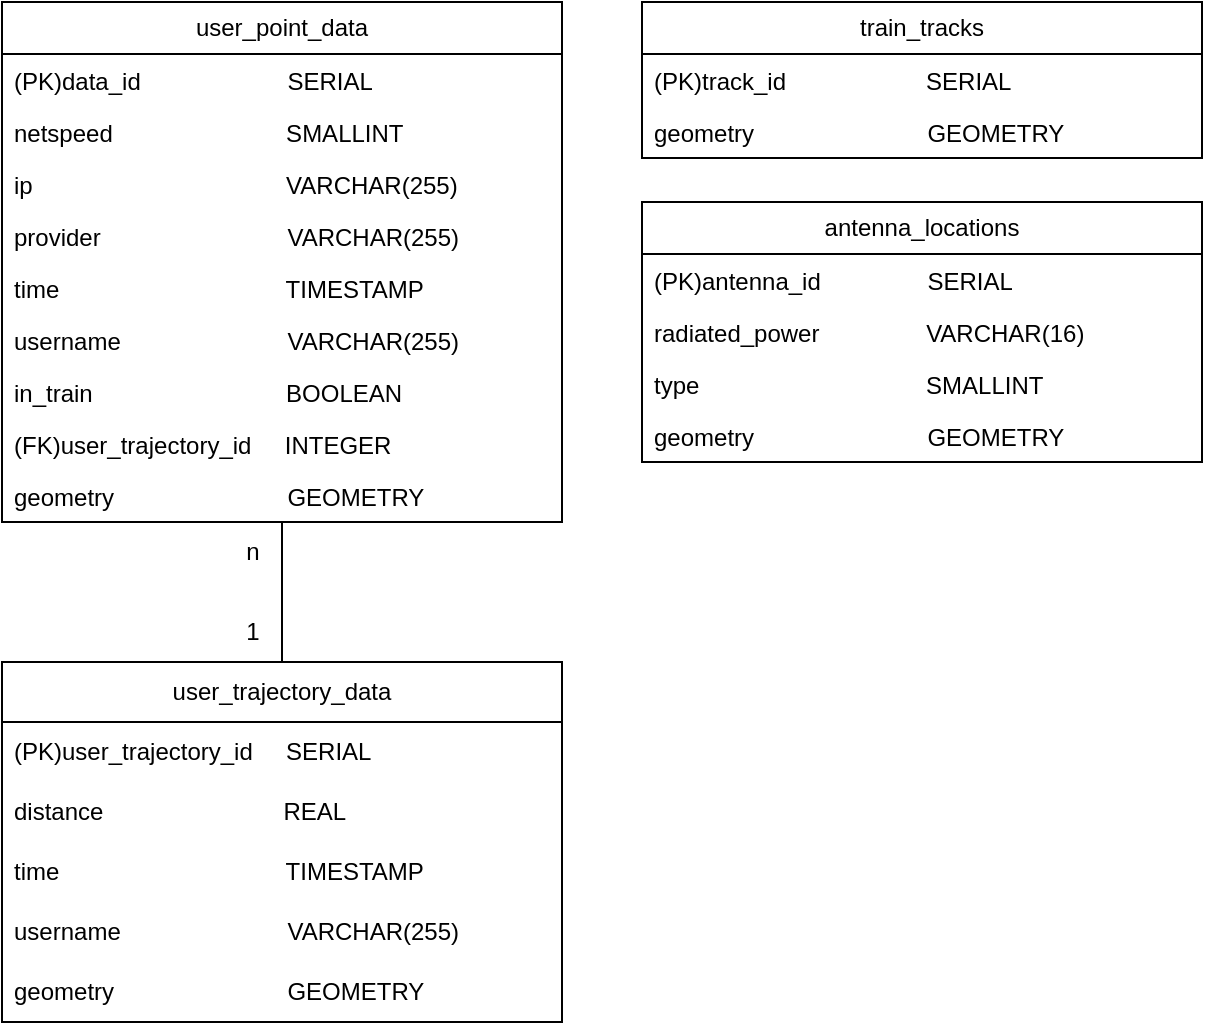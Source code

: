 <mxfile version="22.1.11" type="device">
  <diagram name="Page-1" id="zCWHC759Y4SdwzUhnHew">
    <mxGraphModel dx="1274" dy="1129" grid="1" gridSize="10" guides="1" tooltips="1" connect="1" arrows="1" fold="1" page="1" pageScale="1" pageWidth="850" pageHeight="1100" math="0" shadow="0">
      <root>
        <mxCell id="0" />
        <mxCell id="1" parent="0" />
        <mxCell id="vFpNjaLAlR57axLrJAsz-14" value="antenna_locations" style="swimlane;fontStyle=0;childLayout=stackLayout;horizontal=1;startSize=26;fillColor=none;horizontalStack=0;resizeParent=1;resizeParentMax=0;resizeLast=0;collapsible=1;marginBottom=0;whiteSpace=wrap;html=1;" parent="1" vertex="1">
          <mxGeometry x="360" y="140" width="280" height="130" as="geometry" />
        </mxCell>
        <mxCell id="jnLyRZTdmZkc8WvYbUFP-9" value="(PK)antenna_id&amp;nbsp; &amp;nbsp; &amp;nbsp; &amp;nbsp; &amp;nbsp; &amp;nbsp; &amp;nbsp; &amp;nbsp; SERIAL" style="text;strokeColor=none;fillColor=none;align=left;verticalAlign=top;spacingLeft=4;spacingRight=4;overflow=hidden;rotatable=0;points=[[0,0.5],[1,0.5]];portConstraint=eastwest;whiteSpace=wrap;html=1;" parent="vFpNjaLAlR57axLrJAsz-14" vertex="1">
          <mxGeometry y="26" width="280" height="26" as="geometry" />
        </mxCell>
        <mxCell id="vFpNjaLAlR57axLrJAsz-16" value="radiated_power&amp;nbsp; &amp;nbsp; &amp;nbsp; &amp;nbsp; &amp;nbsp; &amp;nbsp; &amp;nbsp;&amp;nbsp;&amp;nbsp; VARCHAR(16)" style="text;strokeColor=none;fillColor=none;align=left;verticalAlign=top;spacingLeft=4;spacingRight=4;overflow=hidden;rotatable=0;points=[[0,0.5],[1,0.5]];portConstraint=eastwest;whiteSpace=wrap;html=1;" parent="vFpNjaLAlR57axLrJAsz-14" vertex="1">
          <mxGeometry y="52" width="280" height="26" as="geometry" />
        </mxCell>
        <mxCell id="vFpNjaLAlR57axLrJAsz-17" value="type&amp;nbsp; &amp;nbsp; &amp;nbsp; &amp;nbsp; &amp;nbsp; &amp;nbsp; &amp;nbsp; &amp;nbsp; &amp;nbsp; &amp;nbsp; &amp;nbsp; &amp;nbsp; &amp;nbsp; &amp;nbsp; &amp;nbsp; &amp;nbsp; &amp;nbsp; SMALLINT" style="text;strokeColor=none;fillColor=none;align=left;verticalAlign=top;spacingLeft=4;spacingRight=4;overflow=hidden;rotatable=0;points=[[0,0.5],[1,0.5]];portConstraint=eastwest;whiteSpace=wrap;html=1;" parent="vFpNjaLAlR57axLrJAsz-14" vertex="1">
          <mxGeometry y="78" width="280" height="26" as="geometry" />
        </mxCell>
        <mxCell id="zIh2Lb8vfnHs1jgxKtNs-1" value="geometry&amp;nbsp; &amp;nbsp; &amp;nbsp; &amp;nbsp; &amp;nbsp; &amp;nbsp; &amp;nbsp; &amp;nbsp; &amp;nbsp; &amp;nbsp; &amp;nbsp; &amp;nbsp; &amp;nbsp; GEOMETRY" style="text;strokeColor=none;fillColor=none;align=left;verticalAlign=top;spacingLeft=4;spacingRight=4;overflow=hidden;rotatable=0;points=[[0,0.5],[1,0.5]];portConstraint=eastwest;whiteSpace=wrap;html=1;" parent="vFpNjaLAlR57axLrJAsz-14" vertex="1">
          <mxGeometry y="104" width="280" height="26" as="geometry" />
        </mxCell>
        <mxCell id="vFpNjaLAlR57axLrJAsz-26" value="train_tracks" style="swimlane;fontStyle=0;childLayout=stackLayout;horizontal=1;startSize=26;fillColor=none;horizontalStack=0;resizeParent=1;resizeParentMax=0;resizeLast=0;collapsible=1;marginBottom=0;whiteSpace=wrap;html=1;" parent="1" vertex="1">
          <mxGeometry x="360" y="40" width="280" height="78" as="geometry" />
        </mxCell>
        <mxCell id="vFpNjaLAlR57axLrJAsz-27" value="(PK)track_id&amp;nbsp; &amp;nbsp; &amp;nbsp;&amp;nbsp;&amp;nbsp;&amp;nbsp;&amp;nbsp;&amp;nbsp;&amp;nbsp;&amp;nbsp;&amp;nbsp;&amp;nbsp;&amp;nbsp;&amp;nbsp;&amp;nbsp;&amp;nbsp;&amp;nbsp;&amp;nbsp; SERIAL" style="text;strokeColor=none;fillColor=none;align=left;verticalAlign=top;spacingLeft=4;spacingRight=4;overflow=hidden;rotatable=0;points=[[0,0.5],[1,0.5]];portConstraint=eastwest;whiteSpace=wrap;html=1;" parent="vFpNjaLAlR57axLrJAsz-26" vertex="1">
          <mxGeometry y="26" width="280" height="26" as="geometry" />
        </mxCell>
        <mxCell id="jnLyRZTdmZkc8WvYbUFP-10" value="geometry&amp;nbsp; &amp;nbsp; &amp;nbsp; &amp;nbsp; &amp;nbsp; &amp;nbsp; &amp;nbsp; &amp;nbsp; &amp;nbsp; &amp;nbsp; &amp;nbsp; &amp;nbsp; &amp;nbsp; GEOMETRY" style="text;strokeColor=none;fillColor=none;align=left;verticalAlign=top;spacingLeft=4;spacingRight=4;overflow=hidden;rotatable=0;points=[[0,0.5],[1,0.5]];portConstraint=eastwest;whiteSpace=wrap;html=1;" parent="vFpNjaLAlR57axLrJAsz-26" vertex="1">
          <mxGeometry y="52" width="280" height="26" as="geometry" />
        </mxCell>
        <mxCell id="nANA73NJmoprFmoWspLX-11" style="edgeStyle=orthogonalEdgeStyle;rounded=0;orthogonalLoop=1;jettySize=auto;html=1;endArrow=none;endFill=0;" parent="1" edge="1">
          <mxGeometry relative="1" as="geometry">
            <Array as="points">
              <mxPoint x="180" y="350" />
              <mxPoint x="180" y="350" />
            </Array>
            <mxPoint x="180" y="300" as="sourcePoint" />
            <mxPoint x="180" y="370" as="targetPoint" />
          </mxGeometry>
        </mxCell>
        <mxCell id="vFpNjaLAlR57axLrJAsz-30" value="user_point_data" style="swimlane;fontStyle=0;childLayout=stackLayout;horizontal=1;startSize=26;fillColor=none;horizontalStack=0;resizeParent=1;resizeParentMax=0;resizeLast=0;collapsible=1;marginBottom=0;whiteSpace=wrap;html=1;" parent="1" vertex="1">
          <mxGeometry x="40" y="40" width="280" height="260" as="geometry" />
        </mxCell>
        <mxCell id="jnLyRZTdmZkc8WvYbUFP-11" value="(PK)data_id&amp;nbsp; &amp;nbsp; &amp;nbsp; &amp;nbsp; &amp;nbsp; &amp;nbsp; &amp;nbsp; &amp;nbsp; &amp;nbsp; &amp;nbsp;&amp;nbsp;&amp;nbsp; SERIAL" style="text;strokeColor=none;fillColor=none;align=left;verticalAlign=top;spacingLeft=4;spacingRight=4;overflow=hidden;rotatable=0;points=[[0,0.5],[1,0.5]];portConstraint=eastwest;whiteSpace=wrap;html=1;" parent="vFpNjaLAlR57axLrJAsz-30" vertex="1">
          <mxGeometry y="26" width="280" height="26" as="geometry" />
        </mxCell>
        <mxCell id="vFpNjaLAlR57axLrJAsz-31" value="netspeed&amp;nbsp; &amp;nbsp; &amp;nbsp; &amp;nbsp; &amp;nbsp; &amp;nbsp; &amp;nbsp; &amp;nbsp; &amp;nbsp; &amp;nbsp; &amp;nbsp; &amp;nbsp;&amp;nbsp;&amp;nbsp; SMALLINT" style="text;strokeColor=none;fillColor=none;align=left;verticalAlign=top;spacingLeft=4;spacingRight=4;overflow=hidden;rotatable=0;points=[[0,0.5],[1,0.5]];portConstraint=eastwest;whiteSpace=wrap;html=1;" parent="vFpNjaLAlR57axLrJAsz-30" vertex="1">
          <mxGeometry y="52" width="280" height="26" as="geometry" />
        </mxCell>
        <mxCell id="zIh2Lb8vfnHs1jgxKtNs-3" value="ip&amp;nbsp; &amp;nbsp; &amp;nbsp; &amp;nbsp; &amp;nbsp; &amp;nbsp; &amp;nbsp; &amp;nbsp; &amp;nbsp; &amp;nbsp; &amp;nbsp; &amp;nbsp; &amp;nbsp; &amp;nbsp; &amp;nbsp; &amp;nbsp; &amp;nbsp; &amp;nbsp; &amp;nbsp; VARCHAR(255)" style="text;strokeColor=none;fillColor=none;align=left;verticalAlign=top;spacingLeft=4;spacingRight=4;overflow=hidden;rotatable=0;points=[[0,0.5],[1,0.5]];portConstraint=eastwest;whiteSpace=wrap;html=1;" parent="vFpNjaLAlR57axLrJAsz-30" vertex="1">
          <mxGeometry y="78" width="280" height="26" as="geometry" />
        </mxCell>
        <mxCell id="vFpNjaLAlR57axLrJAsz-33" value="provider&amp;nbsp; &amp;nbsp; &amp;nbsp; &amp;nbsp; &amp;nbsp; &amp;nbsp; &amp;nbsp; &amp;nbsp; &amp;nbsp; &amp;nbsp; &amp;nbsp; &amp;nbsp; &amp;nbsp; &amp;nbsp; VARCHAR(255)" style="text;strokeColor=none;fillColor=none;align=left;verticalAlign=top;spacingLeft=4;spacingRight=4;overflow=hidden;rotatable=0;points=[[0,0.5],[1,0.5]];portConstraint=eastwest;whiteSpace=wrap;html=1;" parent="vFpNjaLAlR57axLrJAsz-30" vertex="1">
          <mxGeometry y="104" width="280" height="26" as="geometry" />
        </mxCell>
        <mxCell id="nANA73NJmoprFmoWspLX-13" value="time&amp;nbsp; &amp;nbsp; &amp;nbsp; &amp;nbsp; &amp;nbsp; &amp;nbsp; &amp;nbsp; &amp;nbsp; &amp;nbsp; &amp;nbsp; &amp;nbsp; &amp;nbsp; &amp;nbsp; &amp;nbsp; &amp;nbsp; &amp;nbsp; &amp;nbsp; TIMESTAMP" style="text;strokeColor=none;fillColor=none;align=left;verticalAlign=top;spacingLeft=4;spacingRight=4;overflow=hidden;rotatable=0;points=[[0,0.5],[1,0.5]];portConstraint=eastwest;whiteSpace=wrap;html=1;" parent="vFpNjaLAlR57axLrJAsz-30" vertex="1">
          <mxGeometry y="130" width="280" height="26" as="geometry" />
        </mxCell>
        <mxCell id="zIh2Lb8vfnHs1jgxKtNs-5" value="username&amp;nbsp; &amp;nbsp; &amp;nbsp; &amp;nbsp; &amp;nbsp; &amp;nbsp; &amp;nbsp; &amp;nbsp; &amp;nbsp; &amp;nbsp; &amp;nbsp; &amp;nbsp;&amp;nbsp; VARCHAR(255)&amp;nbsp;" style="text;strokeColor=none;fillColor=none;align=left;verticalAlign=top;spacingLeft=4;spacingRight=4;overflow=hidden;rotatable=0;points=[[0,0.5],[1,0.5]];portConstraint=eastwest;whiteSpace=wrap;html=1;" parent="vFpNjaLAlR57axLrJAsz-30" vertex="1">
          <mxGeometry y="156" width="280" height="26" as="geometry" />
        </mxCell>
        <mxCell id="zIh2Lb8vfnHs1jgxKtNs-4" value="in_train&amp;nbsp; &amp;nbsp; &amp;nbsp; &amp;nbsp; &amp;nbsp; &amp;nbsp; &amp;nbsp; &amp;nbsp; &amp;nbsp; &amp;nbsp; &amp;nbsp; &amp;nbsp; &amp;nbsp; &amp;nbsp;&amp;nbsp; BOOLEAN" style="text;strokeColor=none;fillColor=none;align=left;verticalAlign=top;spacingLeft=4;spacingRight=4;overflow=hidden;rotatable=0;points=[[0,0.5],[1,0.5]];portConstraint=eastwest;whiteSpace=wrap;html=1;" parent="vFpNjaLAlR57axLrJAsz-30" vertex="1">
          <mxGeometry y="182" width="280" height="26" as="geometry" />
        </mxCell>
        <mxCell id="5vU2waXRdWaTLx6UUcuV-9" value="(FK)user_trajectory_id&amp;nbsp; &amp;nbsp;&amp;nbsp; INTEGER" style="text;strokeColor=none;fillColor=none;align=left;verticalAlign=top;spacingLeft=4;spacingRight=4;overflow=hidden;rotatable=0;points=[[0,0.5],[1,0.5]];portConstraint=eastwest;whiteSpace=wrap;html=1;" parent="vFpNjaLAlR57axLrJAsz-30" vertex="1">
          <mxGeometry y="208" width="280" height="26" as="geometry" />
        </mxCell>
        <mxCell id="zIh2Lb8vfnHs1jgxKtNs-6" value="geometry&amp;nbsp; &amp;nbsp; &amp;nbsp; &amp;nbsp; &amp;nbsp; &amp;nbsp; &amp;nbsp; &amp;nbsp; &amp;nbsp; &amp;nbsp; &amp;nbsp; &amp;nbsp; &amp;nbsp; GEOMETRY" style="text;strokeColor=none;fillColor=none;align=left;verticalAlign=top;spacingLeft=4;spacingRight=4;overflow=hidden;rotatable=0;points=[[0,0.5],[1,0.5]];portConstraint=eastwest;whiteSpace=wrap;html=1;" parent="vFpNjaLAlR57axLrJAsz-30" vertex="1">
          <mxGeometry y="234" width="280" height="26" as="geometry" />
        </mxCell>
        <mxCell id="5vU2waXRdWaTLx6UUcuV-6" value="n" style="text;html=1;align=center;verticalAlign=middle;resizable=0;points=[];autosize=1;strokeColor=none;fillColor=none;rotation=0;" parent="1" vertex="1">
          <mxGeometry x="150" y="300" width="30" height="30" as="geometry" />
        </mxCell>
        <mxCell id="5vU2waXRdWaTLx6UUcuV-7" value="1" style="text;html=1;align=center;verticalAlign=middle;resizable=0;points=[];autosize=1;strokeColor=none;fillColor=none;" parent="1" vertex="1">
          <mxGeometry x="150" y="340" width="30" height="30" as="geometry" />
        </mxCell>
        <mxCell id="nANA73NJmoprFmoWspLX-1" value="user_trajectory_data" style="swimlane;fontStyle=0;childLayout=stackLayout;horizontal=1;startSize=30;horizontalStack=0;resizeParent=1;resizeParentMax=0;resizeLast=0;collapsible=1;marginBottom=0;whiteSpace=wrap;html=1;fillColor=none;" parent="1" vertex="1">
          <mxGeometry x="40" y="370" width="280" height="180" as="geometry" />
        </mxCell>
        <mxCell id="nANA73NJmoprFmoWspLX-3" value="(PK)user_trajectory_id&amp;nbsp; &amp;nbsp;&amp;nbsp; SERIAL" style="text;strokeColor=none;fillColor=none;align=left;verticalAlign=middle;spacingLeft=4;spacingRight=4;overflow=hidden;points=[[0,0.5],[1,0.5]];portConstraint=eastwest;rotatable=0;whiteSpace=wrap;html=1;" parent="nANA73NJmoprFmoWspLX-1" vertex="1">
          <mxGeometry y="30" width="280" height="30" as="geometry" />
        </mxCell>
        <mxCell id="nANA73NJmoprFmoWspLX-4" value="distance&amp;nbsp; &amp;nbsp; &amp;nbsp; &amp;nbsp; &amp;nbsp; &amp;nbsp; &amp;nbsp; &amp;nbsp; &amp;nbsp; &amp;nbsp; &amp;nbsp; &amp;nbsp;&amp;nbsp; &amp;nbsp; REAL" style="text;strokeColor=none;fillColor=none;align=left;verticalAlign=middle;spacingLeft=4;spacingRight=4;overflow=hidden;points=[[0,0.5],[1,0.5]];portConstraint=eastwest;rotatable=0;whiteSpace=wrap;html=1;" parent="nANA73NJmoprFmoWspLX-1" vertex="1">
          <mxGeometry y="60" width="280" height="30" as="geometry" />
        </mxCell>
        <mxCell id="nANA73NJmoprFmoWspLX-12" value="time&amp;nbsp; &amp;nbsp; &amp;nbsp; &amp;nbsp; &amp;nbsp; &amp;nbsp; &amp;nbsp; &amp;nbsp; &amp;nbsp; &amp;nbsp; &amp;nbsp; &amp;nbsp; &amp;nbsp; &amp;nbsp; &amp;nbsp; &amp;nbsp; &amp;nbsp; TIMESTAMP" style="text;strokeColor=none;fillColor=none;align=left;verticalAlign=middle;spacingLeft=4;spacingRight=4;overflow=hidden;points=[[0,0.5],[1,0.5]];portConstraint=eastwest;rotatable=0;whiteSpace=wrap;html=1;" parent="nANA73NJmoprFmoWspLX-1" vertex="1">
          <mxGeometry y="90" width="280" height="30" as="geometry" />
        </mxCell>
        <mxCell id="nANA73NJmoprFmoWspLX-9" value="username&amp;nbsp; &amp;nbsp; &amp;nbsp; &amp;nbsp; &amp;nbsp; &amp;nbsp; &amp;nbsp; &amp;nbsp; &amp;nbsp; &amp;nbsp; &amp;nbsp; &amp;nbsp;&amp;nbsp; VARCHAR(255)" style="text;strokeColor=none;fillColor=none;align=left;verticalAlign=middle;spacingLeft=4;spacingRight=4;overflow=hidden;points=[[0,0.5],[1,0.5]];portConstraint=eastwest;rotatable=0;whiteSpace=wrap;html=1;" parent="nANA73NJmoprFmoWspLX-1" vertex="1">
          <mxGeometry y="120" width="280" height="30" as="geometry" />
        </mxCell>
        <mxCell id="nANA73NJmoprFmoWspLX-20" value="geometry&amp;nbsp; &amp;nbsp; &amp;nbsp; &amp;nbsp; &amp;nbsp; &amp;nbsp; &amp;nbsp; &amp;nbsp; &amp;nbsp; &amp;nbsp; &amp;nbsp; &amp;nbsp;&amp;nbsp;&amp;nbsp; GEOMETRY" style="text;strokeColor=none;fillColor=none;align=left;verticalAlign=middle;spacingLeft=4;spacingRight=4;overflow=hidden;points=[[0,0.5],[1,0.5]];portConstraint=eastwest;rotatable=0;whiteSpace=wrap;html=1;" parent="nANA73NJmoprFmoWspLX-1" vertex="1">
          <mxGeometry y="150" width="280" height="30" as="geometry" />
        </mxCell>
      </root>
    </mxGraphModel>
  </diagram>
</mxfile>
